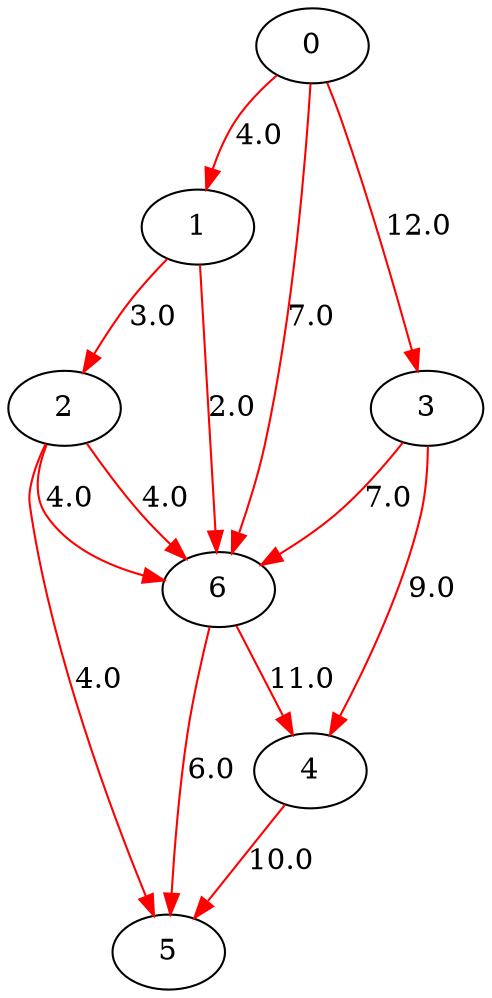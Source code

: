 digraph g {
edge [color = red]
  4 -> 5 [label = 10.0]
  2 -> 5 [label = 4.0]
  2 -> 6 [label = 4.0]
  2 -> 6 [label = 4.0]
  0 -> 1 [label = 4.0]
  0 -> 6 [label = 7.0]
  0 -> 3 [label = 12.0]
  1 -> 6 [label = 2.0]
  1 -> 2 [label = 3.0]
  3 -> 6 [label = 7.0]
  3 -> 4 [label = 9.0]
  6 -> 5 [label = 6.0]
  6 -> 4 [label = 11.0]
}